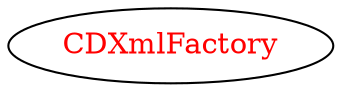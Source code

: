 digraph dependencyGraph {
 concentrate=true;
 ranksep="2.0";
 rankdir="LR"; 
 splines="ortho";
"CDXmlFactory" [fontcolor="red"];
}